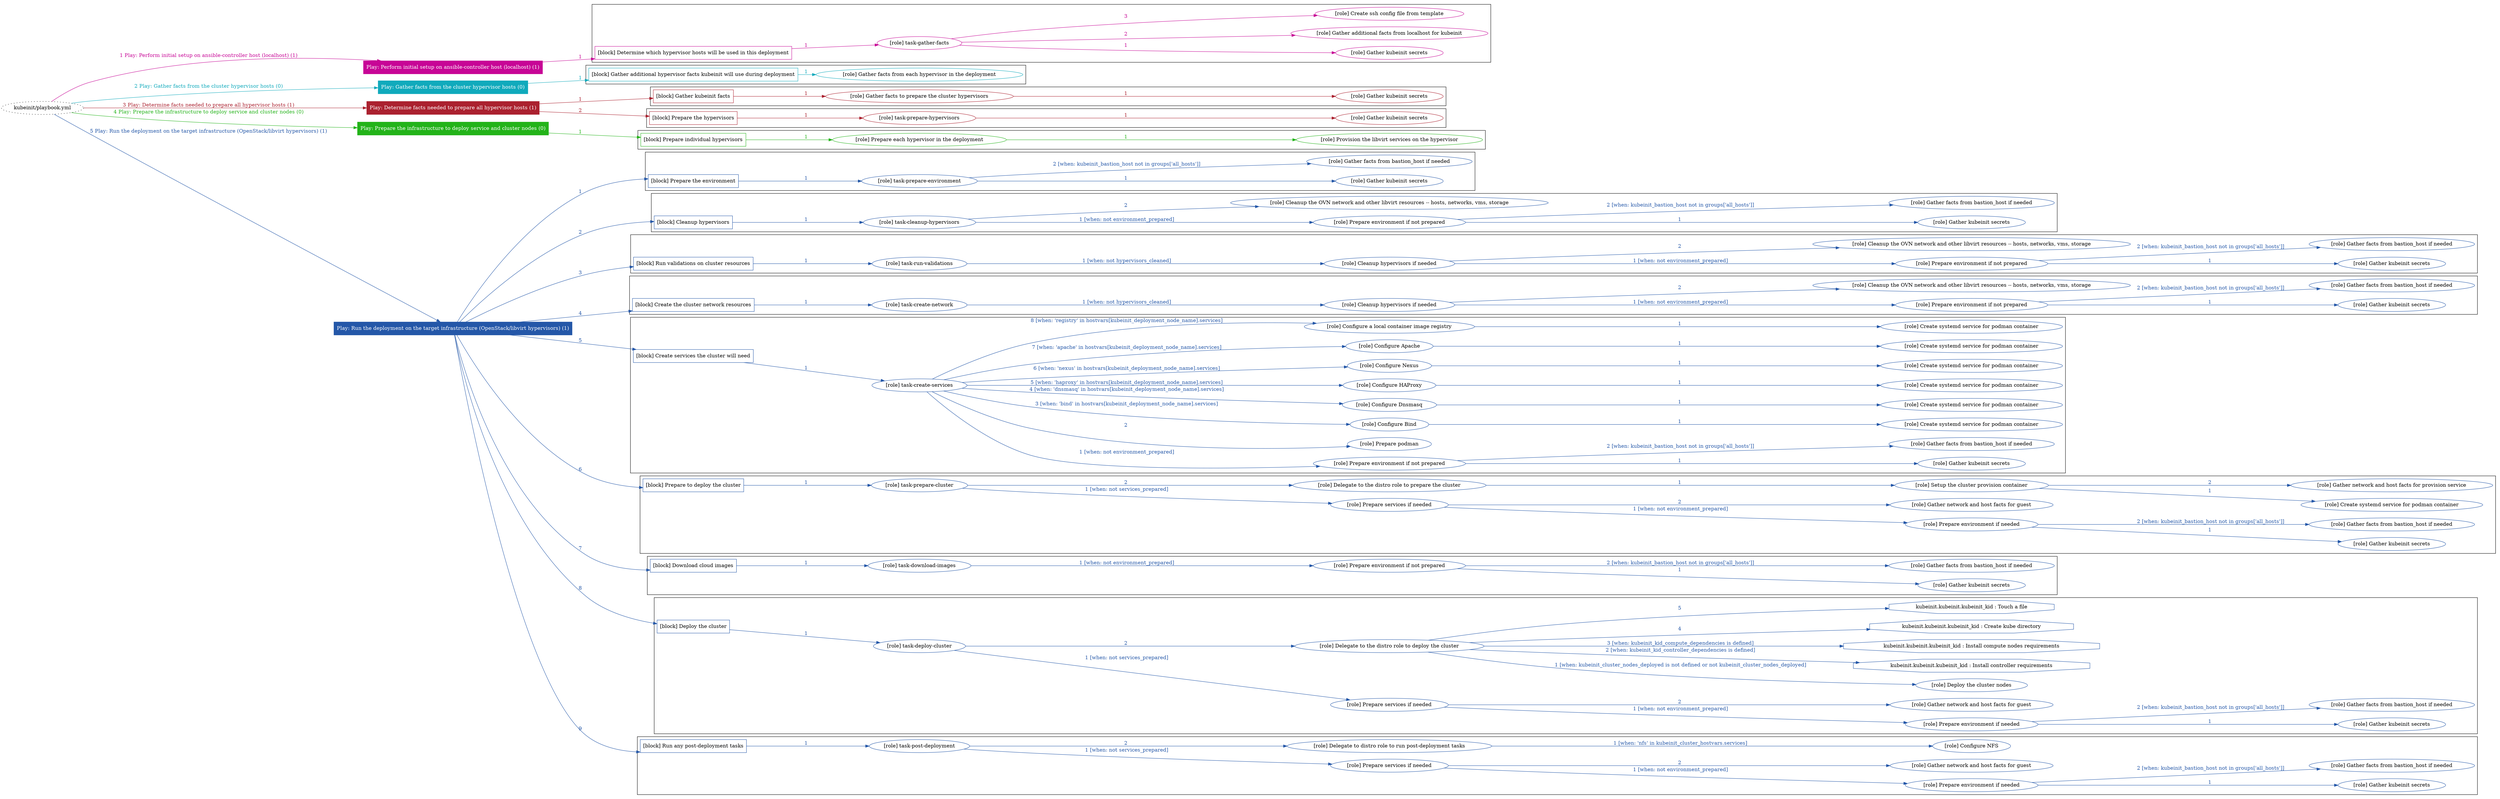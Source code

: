 digraph {
	graph [concentrate=true ordering=in rankdir=LR ratio=fill]
	edge [esep=5 sep=10]
	"kubeinit/playbook.yml" [URL="/home/runner/work/kubeinit/kubeinit/kubeinit/playbook.yml" id=playbook_d7be29ca style=dotted]
	"kubeinit/playbook.yml" -> play_b0fe266d [label="1 Play: Perform initial setup on ansible-controller host (localhost) (1)" color="#c70596" fontcolor="#c70596" id=edge_play_b0fe266d labeltooltip="1 Play: Perform initial setup on ansible-controller host (localhost) (1)" tooltip="1 Play: Perform initial setup on ansible-controller host (localhost) (1)"]
	subgraph "Play: Perform initial setup on ansible-controller host (localhost) (1)" {
		play_b0fe266d [label="Play: Perform initial setup on ansible-controller host (localhost) (1)" URL="/home/runner/work/kubeinit/kubeinit/kubeinit/playbook.yml" color="#c70596" fontcolor="#ffffff" id=play_b0fe266d shape=box style=filled tooltip=localhost]
		play_b0fe266d -> block_05f34838 [label=1 color="#c70596" fontcolor="#c70596" id=edge_block_05f34838 labeltooltip=1 tooltip=1]
		subgraph cluster_block_05f34838 {
			block_05f34838 [label="[block] Determine which hypervisor hosts will be used in this deployment" URL="/home/runner/work/kubeinit/kubeinit/kubeinit/playbook.yml" color="#c70596" id=block_05f34838 labeltooltip="Determine which hypervisor hosts will be used in this deployment" shape=box tooltip="Determine which hypervisor hosts will be used in this deployment"]
			block_05f34838 -> role_1f6a5208 [label="1 " color="#c70596" fontcolor="#c70596" id=edge_role_1f6a5208 labeltooltip="1 " tooltip="1 "]
			subgraph "task-gather-facts" {
				role_1f6a5208 [label="[role] task-gather-facts" URL="/home/runner/work/kubeinit/kubeinit/kubeinit/playbook.yml" color="#c70596" id=role_1f6a5208 tooltip="task-gather-facts"]
				role_1f6a5208 -> role_bda3f2cb [label="1 " color="#c70596" fontcolor="#c70596" id=edge_role_bda3f2cb labeltooltip="1 " tooltip="1 "]
				subgraph "Gather kubeinit secrets" {
					role_bda3f2cb [label="[role] Gather kubeinit secrets" URL="/home/runner/.ansible/collections/ansible_collections/kubeinit/kubeinit/roles/kubeinit_prepare/tasks/build_hypervisors_group.yml" color="#c70596" id=role_bda3f2cb tooltip="Gather kubeinit secrets"]
				}
				role_1f6a5208 -> role_e1b4c3b0 [label="2 " color="#c70596" fontcolor="#c70596" id=edge_role_e1b4c3b0 labeltooltip="2 " tooltip="2 "]
				subgraph "Gather additional facts from localhost for kubeinit" {
					role_e1b4c3b0 [label="[role] Gather additional facts from localhost for kubeinit" URL="/home/runner/.ansible/collections/ansible_collections/kubeinit/kubeinit/roles/kubeinit_prepare/tasks/build_hypervisors_group.yml" color="#c70596" id=role_e1b4c3b0 tooltip="Gather additional facts from localhost for kubeinit"]
				}
				role_1f6a5208 -> role_2764c24d [label="3 " color="#c70596" fontcolor="#c70596" id=edge_role_2764c24d labeltooltip="3 " tooltip="3 "]
				subgraph "Create ssh config file from template" {
					role_2764c24d [label="[role] Create ssh config file from template" URL="/home/runner/.ansible/collections/ansible_collections/kubeinit/kubeinit/roles/kubeinit_prepare/tasks/build_hypervisors_group.yml" color="#c70596" id=role_2764c24d tooltip="Create ssh config file from template"]
				}
			}
		}
	}
	"kubeinit/playbook.yml" -> play_3c8a6d6d [label="2 Play: Gather facts from the cluster hypervisor hosts (0)" color="#10aabc" fontcolor="#10aabc" id=edge_play_3c8a6d6d labeltooltip="2 Play: Gather facts from the cluster hypervisor hosts (0)" tooltip="2 Play: Gather facts from the cluster hypervisor hosts (0)"]
	subgraph "Play: Gather facts from the cluster hypervisor hosts (0)" {
		play_3c8a6d6d [label="Play: Gather facts from the cluster hypervisor hosts (0)" URL="/home/runner/work/kubeinit/kubeinit/kubeinit/playbook.yml" color="#10aabc" fontcolor="#ffffff" id=play_3c8a6d6d shape=box style=filled tooltip="Play: Gather facts from the cluster hypervisor hosts (0)"]
		play_3c8a6d6d -> block_69e3bf8c [label=1 color="#10aabc" fontcolor="#10aabc" id=edge_block_69e3bf8c labeltooltip=1 tooltip=1]
		subgraph cluster_block_69e3bf8c {
			block_69e3bf8c [label="[block] Gather additional hypervisor facts kubeinit will use during deployment" URL="/home/runner/work/kubeinit/kubeinit/kubeinit/playbook.yml" color="#10aabc" id=block_69e3bf8c labeltooltip="Gather additional hypervisor facts kubeinit will use during deployment" shape=box tooltip="Gather additional hypervisor facts kubeinit will use during deployment"]
			block_69e3bf8c -> role_05d54af4 [label="1 " color="#10aabc" fontcolor="#10aabc" id=edge_role_05d54af4 labeltooltip="1 " tooltip="1 "]
			subgraph "Gather facts from each hypervisor in the deployment" {
				role_05d54af4 [label="[role] Gather facts from each hypervisor in the deployment" URL="/home/runner/work/kubeinit/kubeinit/kubeinit/playbook.yml" color="#10aabc" id=role_05d54af4 tooltip="Gather facts from each hypervisor in the deployment"]
			}
		}
	}
	"kubeinit/playbook.yml" -> play_09a2090d [label="3 Play: Determine facts needed to prepare all hypervisor hosts (1)" color="#ab212f" fontcolor="#ab212f" id=edge_play_09a2090d labeltooltip="3 Play: Determine facts needed to prepare all hypervisor hosts (1)" tooltip="3 Play: Determine facts needed to prepare all hypervisor hosts (1)"]
	subgraph "Play: Determine facts needed to prepare all hypervisor hosts (1)" {
		play_09a2090d [label="Play: Determine facts needed to prepare all hypervisor hosts (1)" URL="/home/runner/work/kubeinit/kubeinit/kubeinit/playbook.yml" color="#ab212f" fontcolor="#ffffff" id=play_09a2090d shape=box style=filled tooltip=localhost]
		play_09a2090d -> block_9a849247 [label=1 color="#ab212f" fontcolor="#ab212f" id=edge_block_9a849247 labeltooltip=1 tooltip=1]
		subgraph cluster_block_9a849247 {
			block_9a849247 [label="[block] Gather kubeinit facts" URL="/home/runner/work/kubeinit/kubeinit/kubeinit/playbook.yml" color="#ab212f" id=block_9a849247 labeltooltip="Gather kubeinit facts" shape=box tooltip="Gather kubeinit facts"]
			block_9a849247 -> role_4b01f59b [label="1 " color="#ab212f" fontcolor="#ab212f" id=edge_role_4b01f59b labeltooltip="1 " tooltip="1 "]
			subgraph "Gather facts to prepare the cluster hypervisors" {
				role_4b01f59b [label="[role] Gather facts to prepare the cluster hypervisors" URL="/home/runner/work/kubeinit/kubeinit/kubeinit/playbook.yml" color="#ab212f" id=role_4b01f59b tooltip="Gather facts to prepare the cluster hypervisors"]
				role_4b01f59b -> role_fdd0b4b4 [label="1 " color="#ab212f" fontcolor="#ab212f" id=edge_role_fdd0b4b4 labeltooltip="1 " tooltip="1 "]
				subgraph "Gather kubeinit secrets" {
					role_fdd0b4b4 [label="[role] Gather kubeinit secrets" URL="/home/runner/.ansible/collections/ansible_collections/kubeinit/kubeinit/roles/kubeinit_prepare/tasks/gather_kubeinit_facts.yml" color="#ab212f" id=role_fdd0b4b4 tooltip="Gather kubeinit secrets"]
				}
			}
		}
		play_09a2090d -> block_c6b4435c [label=2 color="#ab212f" fontcolor="#ab212f" id=edge_block_c6b4435c labeltooltip=2 tooltip=2]
		subgraph cluster_block_c6b4435c {
			block_c6b4435c [label="[block] Prepare the hypervisors" URL="/home/runner/work/kubeinit/kubeinit/kubeinit/playbook.yml" color="#ab212f" id=block_c6b4435c labeltooltip="Prepare the hypervisors" shape=box tooltip="Prepare the hypervisors"]
			block_c6b4435c -> role_7341fd0e [label="1 " color="#ab212f" fontcolor="#ab212f" id=edge_role_7341fd0e labeltooltip="1 " tooltip="1 "]
			subgraph "task-prepare-hypervisors" {
				role_7341fd0e [label="[role] task-prepare-hypervisors" URL="/home/runner/work/kubeinit/kubeinit/kubeinit/playbook.yml" color="#ab212f" id=role_7341fd0e tooltip="task-prepare-hypervisors"]
				role_7341fd0e -> role_04c4fb8d [label="1 " color="#ab212f" fontcolor="#ab212f" id=edge_role_04c4fb8d labeltooltip="1 " tooltip="1 "]
				subgraph "Gather kubeinit secrets" {
					role_04c4fb8d [label="[role] Gather kubeinit secrets" URL="/home/runner/.ansible/collections/ansible_collections/kubeinit/kubeinit/roles/kubeinit_prepare/tasks/gather_kubeinit_facts.yml" color="#ab212f" id=role_04c4fb8d tooltip="Gather kubeinit secrets"]
				}
			}
		}
	}
	"kubeinit/playbook.yml" -> play_81b633e1 [label="4 Play: Prepare the infrastructure to deploy service and cluster nodes (0)" color="#23b319" fontcolor="#23b319" id=edge_play_81b633e1 labeltooltip="4 Play: Prepare the infrastructure to deploy service and cluster nodes (0)" tooltip="4 Play: Prepare the infrastructure to deploy service and cluster nodes (0)"]
	subgraph "Play: Prepare the infrastructure to deploy service and cluster nodes (0)" {
		play_81b633e1 [label="Play: Prepare the infrastructure to deploy service and cluster nodes (0)" URL="/home/runner/work/kubeinit/kubeinit/kubeinit/playbook.yml" color="#23b319" fontcolor="#ffffff" id=play_81b633e1 shape=box style=filled tooltip="Play: Prepare the infrastructure to deploy service and cluster nodes (0)"]
		play_81b633e1 -> block_3cbb2462 [label=1 color="#23b319" fontcolor="#23b319" id=edge_block_3cbb2462 labeltooltip=1 tooltip=1]
		subgraph cluster_block_3cbb2462 {
			block_3cbb2462 [label="[block] Prepare individual hypervisors" URL="/home/runner/work/kubeinit/kubeinit/kubeinit/playbook.yml" color="#23b319" id=block_3cbb2462 labeltooltip="Prepare individual hypervisors" shape=box tooltip="Prepare individual hypervisors"]
			block_3cbb2462 -> role_5b5ea98b [label="1 " color="#23b319" fontcolor="#23b319" id=edge_role_5b5ea98b labeltooltip="1 " tooltip="1 "]
			subgraph "Prepare each hypervisor in the deployment" {
				role_5b5ea98b [label="[role] Prepare each hypervisor in the deployment" URL="/home/runner/work/kubeinit/kubeinit/kubeinit/playbook.yml" color="#23b319" id=role_5b5ea98b tooltip="Prepare each hypervisor in the deployment"]
				role_5b5ea98b -> role_6bddde57 [label="1 " color="#23b319" fontcolor="#23b319" id=edge_role_6bddde57 labeltooltip="1 " tooltip="1 "]
				subgraph "Provision the libvirt services on the hypervisor" {
					role_6bddde57 [label="[role] Provision the libvirt services on the hypervisor" URL="/home/runner/.ansible/collections/ansible_collections/kubeinit/kubeinit/roles/kubeinit_prepare/tasks/prepare_hypervisor.yml" color="#23b319" id=role_6bddde57 tooltip="Provision the libvirt services on the hypervisor"]
				}
			}
		}
	}
	"kubeinit/playbook.yml" -> play_df0f01a2 [label="5 Play: Run the deployment on the target infrastructure (OpenStack/libvirt hypervisors) (1)" color="#2457a8" fontcolor="#2457a8" id=edge_play_df0f01a2 labeltooltip="5 Play: Run the deployment on the target infrastructure (OpenStack/libvirt hypervisors) (1)" tooltip="5 Play: Run the deployment on the target infrastructure (OpenStack/libvirt hypervisors) (1)"]
	subgraph "Play: Run the deployment on the target infrastructure (OpenStack/libvirt hypervisors) (1)" {
		play_df0f01a2 [label="Play: Run the deployment on the target infrastructure (OpenStack/libvirt hypervisors) (1)" URL="/home/runner/work/kubeinit/kubeinit/kubeinit/playbook.yml" color="#2457a8" fontcolor="#ffffff" id=play_df0f01a2 shape=box style=filled tooltip=localhost]
		play_df0f01a2 -> block_2e8110ff [label=1 color="#2457a8" fontcolor="#2457a8" id=edge_block_2e8110ff labeltooltip=1 tooltip=1]
		subgraph cluster_block_2e8110ff {
			block_2e8110ff [label="[block] Prepare the environment" URL="/home/runner/work/kubeinit/kubeinit/kubeinit/playbook.yml" color="#2457a8" id=block_2e8110ff labeltooltip="Prepare the environment" shape=box tooltip="Prepare the environment"]
			block_2e8110ff -> role_26ccb6d7 [label="1 " color="#2457a8" fontcolor="#2457a8" id=edge_role_26ccb6d7 labeltooltip="1 " tooltip="1 "]
			subgraph "task-prepare-environment" {
				role_26ccb6d7 [label="[role] task-prepare-environment" URL="/home/runner/work/kubeinit/kubeinit/kubeinit/playbook.yml" color="#2457a8" id=role_26ccb6d7 tooltip="task-prepare-environment"]
				role_26ccb6d7 -> role_e0d05f91 [label="1 " color="#2457a8" fontcolor="#2457a8" id=edge_role_e0d05f91 labeltooltip="1 " tooltip="1 "]
				subgraph "Gather kubeinit secrets" {
					role_e0d05f91 [label="[role] Gather kubeinit secrets" URL="/home/runner/.ansible/collections/ansible_collections/kubeinit/kubeinit/roles/kubeinit_prepare/tasks/gather_kubeinit_facts.yml" color="#2457a8" id=role_e0d05f91 tooltip="Gather kubeinit secrets"]
				}
				role_26ccb6d7 -> role_a8039f92 [label="2 [when: kubeinit_bastion_host not in groups['all_hosts']]" color="#2457a8" fontcolor="#2457a8" id=edge_role_a8039f92 labeltooltip="2 [when: kubeinit_bastion_host not in groups['all_hosts']]" tooltip="2 [when: kubeinit_bastion_host not in groups['all_hosts']]"]
				subgraph "Gather facts from bastion_host if needed" {
					role_a8039f92 [label="[role] Gather facts from bastion_host if needed" URL="/home/runner/.ansible/collections/ansible_collections/kubeinit/kubeinit/roles/kubeinit_prepare/tasks/main.yml" color="#2457a8" id=role_a8039f92 tooltip="Gather facts from bastion_host if needed"]
				}
			}
		}
		play_df0f01a2 -> block_08fc399f [label=2 color="#2457a8" fontcolor="#2457a8" id=edge_block_08fc399f labeltooltip=2 tooltip=2]
		subgraph cluster_block_08fc399f {
			block_08fc399f [label="[block] Cleanup hypervisors" URL="/home/runner/work/kubeinit/kubeinit/kubeinit/playbook.yml" color="#2457a8" id=block_08fc399f labeltooltip="Cleanup hypervisors" shape=box tooltip="Cleanup hypervisors"]
			block_08fc399f -> role_7cb604dd [label="1 " color="#2457a8" fontcolor="#2457a8" id=edge_role_7cb604dd labeltooltip="1 " tooltip="1 "]
			subgraph "task-cleanup-hypervisors" {
				role_7cb604dd [label="[role] task-cleanup-hypervisors" URL="/home/runner/work/kubeinit/kubeinit/kubeinit/playbook.yml" color="#2457a8" id=role_7cb604dd tooltip="task-cleanup-hypervisors"]
				role_7cb604dd -> role_d9ecf593 [label="1 [when: not environment_prepared]" color="#2457a8" fontcolor="#2457a8" id=edge_role_d9ecf593 labeltooltip="1 [when: not environment_prepared]" tooltip="1 [when: not environment_prepared]"]
				subgraph "Prepare environment if not prepared" {
					role_d9ecf593 [label="[role] Prepare environment if not prepared" URL="/home/runner/.ansible/collections/ansible_collections/kubeinit/kubeinit/roles/kubeinit_libvirt/tasks/cleanup_hypervisors.yml" color="#2457a8" id=role_d9ecf593 tooltip="Prepare environment if not prepared"]
					role_d9ecf593 -> role_298821a5 [label="1 " color="#2457a8" fontcolor="#2457a8" id=edge_role_298821a5 labeltooltip="1 " tooltip="1 "]
					subgraph "Gather kubeinit secrets" {
						role_298821a5 [label="[role] Gather kubeinit secrets" URL="/home/runner/.ansible/collections/ansible_collections/kubeinit/kubeinit/roles/kubeinit_prepare/tasks/gather_kubeinit_facts.yml" color="#2457a8" id=role_298821a5 tooltip="Gather kubeinit secrets"]
					}
					role_d9ecf593 -> role_3f638c09 [label="2 [when: kubeinit_bastion_host not in groups['all_hosts']]" color="#2457a8" fontcolor="#2457a8" id=edge_role_3f638c09 labeltooltip="2 [when: kubeinit_bastion_host not in groups['all_hosts']]" tooltip="2 [when: kubeinit_bastion_host not in groups['all_hosts']]"]
					subgraph "Gather facts from bastion_host if needed" {
						role_3f638c09 [label="[role] Gather facts from bastion_host if needed" URL="/home/runner/.ansible/collections/ansible_collections/kubeinit/kubeinit/roles/kubeinit_prepare/tasks/main.yml" color="#2457a8" id=role_3f638c09 tooltip="Gather facts from bastion_host if needed"]
					}
				}
				role_7cb604dd -> role_1269e57a [label="2 " color="#2457a8" fontcolor="#2457a8" id=edge_role_1269e57a labeltooltip="2 " tooltip="2 "]
				subgraph "Cleanup the OVN network and other libvirt resources -- hosts, networks, vms, storage" {
					role_1269e57a [label="[role] Cleanup the OVN network and other libvirt resources -- hosts, networks, vms, storage" URL="/home/runner/.ansible/collections/ansible_collections/kubeinit/kubeinit/roles/kubeinit_libvirt/tasks/cleanup_hypervisors.yml" color="#2457a8" id=role_1269e57a tooltip="Cleanup the OVN network and other libvirt resources -- hosts, networks, vms, storage"]
				}
			}
		}
		play_df0f01a2 -> block_d2423765 [label=3 color="#2457a8" fontcolor="#2457a8" id=edge_block_d2423765 labeltooltip=3 tooltip=3]
		subgraph cluster_block_d2423765 {
			block_d2423765 [label="[block] Run validations on cluster resources" URL="/home/runner/work/kubeinit/kubeinit/kubeinit/playbook.yml" color="#2457a8" id=block_d2423765 labeltooltip="Run validations on cluster resources" shape=box tooltip="Run validations on cluster resources"]
			block_d2423765 -> role_840329e8 [label="1 " color="#2457a8" fontcolor="#2457a8" id=edge_role_840329e8 labeltooltip="1 " tooltip="1 "]
			subgraph "task-run-validations" {
				role_840329e8 [label="[role] task-run-validations" URL="/home/runner/work/kubeinit/kubeinit/kubeinit/playbook.yml" color="#2457a8" id=role_840329e8 tooltip="task-run-validations"]
				role_840329e8 -> role_dd549b2f [label="1 [when: not hypervisors_cleaned]" color="#2457a8" fontcolor="#2457a8" id=edge_role_dd549b2f labeltooltip="1 [when: not hypervisors_cleaned]" tooltip="1 [when: not hypervisors_cleaned]"]
				subgraph "Cleanup hypervisors if needed" {
					role_dd549b2f [label="[role] Cleanup hypervisors if needed" URL="/home/runner/.ansible/collections/ansible_collections/kubeinit/kubeinit/roles/kubeinit_validations/tasks/main.yml" color="#2457a8" id=role_dd549b2f tooltip="Cleanup hypervisors if needed"]
					role_dd549b2f -> role_35888425 [label="1 [when: not environment_prepared]" color="#2457a8" fontcolor="#2457a8" id=edge_role_35888425 labeltooltip="1 [when: not environment_prepared]" tooltip="1 [when: not environment_prepared]"]
					subgraph "Prepare environment if not prepared" {
						role_35888425 [label="[role] Prepare environment if not prepared" URL="/home/runner/.ansible/collections/ansible_collections/kubeinit/kubeinit/roles/kubeinit_libvirt/tasks/cleanup_hypervisors.yml" color="#2457a8" id=role_35888425 tooltip="Prepare environment if not prepared"]
						role_35888425 -> role_07584bec [label="1 " color="#2457a8" fontcolor="#2457a8" id=edge_role_07584bec labeltooltip="1 " tooltip="1 "]
						subgraph "Gather kubeinit secrets" {
							role_07584bec [label="[role] Gather kubeinit secrets" URL="/home/runner/.ansible/collections/ansible_collections/kubeinit/kubeinit/roles/kubeinit_prepare/tasks/gather_kubeinit_facts.yml" color="#2457a8" id=role_07584bec tooltip="Gather kubeinit secrets"]
						}
						role_35888425 -> role_168aef9e [label="2 [when: kubeinit_bastion_host not in groups['all_hosts']]" color="#2457a8" fontcolor="#2457a8" id=edge_role_168aef9e labeltooltip="2 [when: kubeinit_bastion_host not in groups['all_hosts']]" tooltip="2 [when: kubeinit_bastion_host not in groups['all_hosts']]"]
						subgraph "Gather facts from bastion_host if needed" {
							role_168aef9e [label="[role] Gather facts from bastion_host if needed" URL="/home/runner/.ansible/collections/ansible_collections/kubeinit/kubeinit/roles/kubeinit_prepare/tasks/main.yml" color="#2457a8" id=role_168aef9e tooltip="Gather facts from bastion_host if needed"]
						}
					}
					role_dd549b2f -> role_a8c84ef0 [label="2 " color="#2457a8" fontcolor="#2457a8" id=edge_role_a8c84ef0 labeltooltip="2 " tooltip="2 "]
					subgraph "Cleanup the OVN network and other libvirt resources -- hosts, networks, vms, storage" {
						role_a8c84ef0 [label="[role] Cleanup the OVN network and other libvirt resources -- hosts, networks, vms, storage" URL="/home/runner/.ansible/collections/ansible_collections/kubeinit/kubeinit/roles/kubeinit_libvirt/tasks/cleanup_hypervisors.yml" color="#2457a8" id=role_a8c84ef0 tooltip="Cleanup the OVN network and other libvirt resources -- hosts, networks, vms, storage"]
					}
				}
			}
		}
		play_df0f01a2 -> block_7b5ac46e [label=4 color="#2457a8" fontcolor="#2457a8" id=edge_block_7b5ac46e labeltooltip=4 tooltip=4]
		subgraph cluster_block_7b5ac46e {
			block_7b5ac46e [label="[block] Create the cluster network resources" URL="/home/runner/work/kubeinit/kubeinit/kubeinit/playbook.yml" color="#2457a8" id=block_7b5ac46e labeltooltip="Create the cluster network resources" shape=box tooltip="Create the cluster network resources"]
			block_7b5ac46e -> role_74933513 [label="1 " color="#2457a8" fontcolor="#2457a8" id=edge_role_74933513 labeltooltip="1 " tooltip="1 "]
			subgraph "task-create-network" {
				role_74933513 [label="[role] task-create-network" URL="/home/runner/work/kubeinit/kubeinit/kubeinit/playbook.yml" color="#2457a8" id=role_74933513 tooltip="task-create-network"]
				role_74933513 -> role_0ea00f18 [label="1 [when: not hypervisors_cleaned]" color="#2457a8" fontcolor="#2457a8" id=edge_role_0ea00f18 labeltooltip="1 [when: not hypervisors_cleaned]" tooltip="1 [when: not hypervisors_cleaned]"]
				subgraph "Cleanup hypervisors if needed" {
					role_0ea00f18 [label="[role] Cleanup hypervisors if needed" URL="/home/runner/.ansible/collections/ansible_collections/kubeinit/kubeinit/roles/kubeinit_libvirt/tasks/create_network.yml" color="#2457a8" id=role_0ea00f18 tooltip="Cleanup hypervisors if needed"]
					role_0ea00f18 -> role_df0be806 [label="1 [when: not environment_prepared]" color="#2457a8" fontcolor="#2457a8" id=edge_role_df0be806 labeltooltip="1 [when: not environment_prepared]" tooltip="1 [when: not environment_prepared]"]
					subgraph "Prepare environment if not prepared" {
						role_df0be806 [label="[role] Prepare environment if not prepared" URL="/home/runner/.ansible/collections/ansible_collections/kubeinit/kubeinit/roles/kubeinit_libvirt/tasks/cleanup_hypervisors.yml" color="#2457a8" id=role_df0be806 tooltip="Prepare environment if not prepared"]
						role_df0be806 -> role_36bd1c2b [label="1 " color="#2457a8" fontcolor="#2457a8" id=edge_role_36bd1c2b labeltooltip="1 " tooltip="1 "]
						subgraph "Gather kubeinit secrets" {
							role_36bd1c2b [label="[role] Gather kubeinit secrets" URL="/home/runner/.ansible/collections/ansible_collections/kubeinit/kubeinit/roles/kubeinit_prepare/tasks/gather_kubeinit_facts.yml" color="#2457a8" id=role_36bd1c2b tooltip="Gather kubeinit secrets"]
						}
						role_df0be806 -> role_f0fc5391 [label="2 [when: kubeinit_bastion_host not in groups['all_hosts']]" color="#2457a8" fontcolor="#2457a8" id=edge_role_f0fc5391 labeltooltip="2 [when: kubeinit_bastion_host not in groups['all_hosts']]" tooltip="2 [when: kubeinit_bastion_host not in groups['all_hosts']]"]
						subgraph "Gather facts from bastion_host if needed" {
							role_f0fc5391 [label="[role] Gather facts from bastion_host if needed" URL="/home/runner/.ansible/collections/ansible_collections/kubeinit/kubeinit/roles/kubeinit_prepare/tasks/main.yml" color="#2457a8" id=role_f0fc5391 tooltip="Gather facts from bastion_host if needed"]
						}
					}
					role_0ea00f18 -> role_8f6c6291 [label="2 " color="#2457a8" fontcolor="#2457a8" id=edge_role_8f6c6291 labeltooltip="2 " tooltip="2 "]
					subgraph "Cleanup the OVN network and other libvirt resources -- hosts, networks, vms, storage" {
						role_8f6c6291 [label="[role] Cleanup the OVN network and other libvirt resources -- hosts, networks, vms, storage" URL="/home/runner/.ansible/collections/ansible_collections/kubeinit/kubeinit/roles/kubeinit_libvirt/tasks/cleanup_hypervisors.yml" color="#2457a8" id=role_8f6c6291 tooltip="Cleanup the OVN network and other libvirt resources -- hosts, networks, vms, storage"]
					}
				}
			}
		}
		play_df0f01a2 -> block_f6ee67f8 [label=5 color="#2457a8" fontcolor="#2457a8" id=edge_block_f6ee67f8 labeltooltip=5 tooltip=5]
		subgraph cluster_block_f6ee67f8 {
			block_f6ee67f8 [label="[block] Create services the cluster will need" URL="/home/runner/work/kubeinit/kubeinit/kubeinit/playbook.yml" color="#2457a8" id=block_f6ee67f8 labeltooltip="Create services the cluster will need" shape=box tooltip="Create services the cluster will need"]
			block_f6ee67f8 -> role_220aeb21 [label="1 " color="#2457a8" fontcolor="#2457a8" id=edge_role_220aeb21 labeltooltip="1 " tooltip="1 "]
			subgraph "task-create-services" {
				role_220aeb21 [label="[role] task-create-services" URL="/home/runner/work/kubeinit/kubeinit/kubeinit/playbook.yml" color="#2457a8" id=role_220aeb21 tooltip="task-create-services"]
				role_220aeb21 -> role_e6bbb708 [label="1 [when: not environment_prepared]" color="#2457a8" fontcolor="#2457a8" id=edge_role_e6bbb708 labeltooltip="1 [when: not environment_prepared]" tooltip="1 [when: not environment_prepared]"]
				subgraph "Prepare environment if not prepared" {
					role_e6bbb708 [label="[role] Prepare environment if not prepared" URL="/home/runner/.ansible/collections/ansible_collections/kubeinit/kubeinit/roles/kubeinit_services/tasks/main.yml" color="#2457a8" id=role_e6bbb708 tooltip="Prepare environment if not prepared"]
					role_e6bbb708 -> role_e882ec72 [label="1 " color="#2457a8" fontcolor="#2457a8" id=edge_role_e882ec72 labeltooltip="1 " tooltip="1 "]
					subgraph "Gather kubeinit secrets" {
						role_e882ec72 [label="[role] Gather kubeinit secrets" URL="/home/runner/.ansible/collections/ansible_collections/kubeinit/kubeinit/roles/kubeinit_prepare/tasks/gather_kubeinit_facts.yml" color="#2457a8" id=role_e882ec72 tooltip="Gather kubeinit secrets"]
					}
					role_e6bbb708 -> role_27428297 [label="2 [when: kubeinit_bastion_host not in groups['all_hosts']]" color="#2457a8" fontcolor="#2457a8" id=edge_role_27428297 labeltooltip="2 [when: kubeinit_bastion_host not in groups['all_hosts']]" tooltip="2 [when: kubeinit_bastion_host not in groups['all_hosts']]"]
					subgraph "Gather facts from bastion_host if needed" {
						role_27428297 [label="[role] Gather facts from bastion_host if needed" URL="/home/runner/.ansible/collections/ansible_collections/kubeinit/kubeinit/roles/kubeinit_prepare/tasks/main.yml" color="#2457a8" id=role_27428297 tooltip="Gather facts from bastion_host if needed"]
					}
				}
				role_220aeb21 -> role_5b2a9219 [label="2 " color="#2457a8" fontcolor="#2457a8" id=edge_role_5b2a9219 labeltooltip="2 " tooltip="2 "]
				subgraph "Prepare podman" {
					role_5b2a9219 [label="[role] Prepare podman" URL="/home/runner/.ansible/collections/ansible_collections/kubeinit/kubeinit/roles/kubeinit_services/tasks/00_create_service_pod.yml" color="#2457a8" id=role_5b2a9219 tooltip="Prepare podman"]
				}
				role_220aeb21 -> role_bf4fbd0b [label="3 [when: 'bind' in hostvars[kubeinit_deployment_node_name].services]" color="#2457a8" fontcolor="#2457a8" id=edge_role_bf4fbd0b labeltooltip="3 [when: 'bind' in hostvars[kubeinit_deployment_node_name].services]" tooltip="3 [when: 'bind' in hostvars[kubeinit_deployment_node_name].services]"]
				subgraph "Configure Bind" {
					role_bf4fbd0b [label="[role] Configure Bind" URL="/home/runner/.ansible/collections/ansible_collections/kubeinit/kubeinit/roles/kubeinit_services/tasks/start_services_containers.yml" color="#2457a8" id=role_bf4fbd0b tooltip="Configure Bind"]
					role_bf4fbd0b -> role_8972ba6b [label="1 " color="#2457a8" fontcolor="#2457a8" id=edge_role_8972ba6b labeltooltip="1 " tooltip="1 "]
					subgraph "Create systemd service for podman container" {
						role_8972ba6b [label="[role] Create systemd service for podman container" URL="/home/runner/.ansible/collections/ansible_collections/kubeinit/kubeinit/roles/kubeinit_bind/tasks/main.yml" color="#2457a8" id=role_8972ba6b tooltip="Create systemd service for podman container"]
					}
				}
				role_220aeb21 -> role_4eb4fd3d [label="4 [when: 'dnsmasq' in hostvars[kubeinit_deployment_node_name].services]" color="#2457a8" fontcolor="#2457a8" id=edge_role_4eb4fd3d labeltooltip="4 [when: 'dnsmasq' in hostvars[kubeinit_deployment_node_name].services]" tooltip="4 [when: 'dnsmasq' in hostvars[kubeinit_deployment_node_name].services]"]
				subgraph "Configure Dnsmasq" {
					role_4eb4fd3d [label="[role] Configure Dnsmasq" URL="/home/runner/.ansible/collections/ansible_collections/kubeinit/kubeinit/roles/kubeinit_services/tasks/start_services_containers.yml" color="#2457a8" id=role_4eb4fd3d tooltip="Configure Dnsmasq"]
					role_4eb4fd3d -> role_42fec41b [label="1 " color="#2457a8" fontcolor="#2457a8" id=edge_role_42fec41b labeltooltip="1 " tooltip="1 "]
					subgraph "Create systemd service for podman container" {
						role_42fec41b [label="[role] Create systemd service for podman container" URL="/home/runner/.ansible/collections/ansible_collections/kubeinit/kubeinit/roles/kubeinit_dnsmasq/tasks/main.yml" color="#2457a8" id=role_42fec41b tooltip="Create systemd service for podman container"]
					}
				}
				role_220aeb21 -> role_fb1a4406 [label="5 [when: 'haproxy' in hostvars[kubeinit_deployment_node_name].services]" color="#2457a8" fontcolor="#2457a8" id=edge_role_fb1a4406 labeltooltip="5 [when: 'haproxy' in hostvars[kubeinit_deployment_node_name].services]" tooltip="5 [when: 'haproxy' in hostvars[kubeinit_deployment_node_name].services]"]
				subgraph "Configure HAProxy" {
					role_fb1a4406 [label="[role] Configure HAProxy" URL="/home/runner/.ansible/collections/ansible_collections/kubeinit/kubeinit/roles/kubeinit_services/tasks/start_services_containers.yml" color="#2457a8" id=role_fb1a4406 tooltip="Configure HAProxy"]
					role_fb1a4406 -> role_d433c439 [label="1 " color="#2457a8" fontcolor="#2457a8" id=edge_role_d433c439 labeltooltip="1 " tooltip="1 "]
					subgraph "Create systemd service for podman container" {
						role_d433c439 [label="[role] Create systemd service for podman container" URL="/home/runner/.ansible/collections/ansible_collections/kubeinit/kubeinit/roles/kubeinit_haproxy/tasks/main.yml" color="#2457a8" id=role_d433c439 tooltip="Create systemd service for podman container"]
					}
				}
				role_220aeb21 -> role_a7a49bcc [label="6 [when: 'nexus' in hostvars[kubeinit_deployment_node_name].services]" color="#2457a8" fontcolor="#2457a8" id=edge_role_a7a49bcc labeltooltip="6 [when: 'nexus' in hostvars[kubeinit_deployment_node_name].services]" tooltip="6 [when: 'nexus' in hostvars[kubeinit_deployment_node_name].services]"]
				subgraph "Configure Nexus" {
					role_a7a49bcc [label="[role] Configure Nexus" URL="/home/runner/.ansible/collections/ansible_collections/kubeinit/kubeinit/roles/kubeinit_services/tasks/start_services_containers.yml" color="#2457a8" id=role_a7a49bcc tooltip="Configure Nexus"]
					role_a7a49bcc -> role_380256fb [label="1 " color="#2457a8" fontcolor="#2457a8" id=edge_role_380256fb labeltooltip="1 " tooltip="1 "]
					subgraph "Create systemd service for podman container" {
						role_380256fb [label="[role] Create systemd service for podman container" URL="/home/runner/.ansible/collections/ansible_collections/kubeinit/kubeinit/roles/kubeinit_nexus/tasks/main.yml" color="#2457a8" id=role_380256fb tooltip="Create systemd service for podman container"]
					}
				}
				role_220aeb21 -> role_45b3a538 [label="7 [when: 'apache' in hostvars[kubeinit_deployment_node_name].services]" color="#2457a8" fontcolor="#2457a8" id=edge_role_45b3a538 labeltooltip="7 [when: 'apache' in hostvars[kubeinit_deployment_node_name].services]" tooltip="7 [when: 'apache' in hostvars[kubeinit_deployment_node_name].services]"]
				subgraph "Configure Apache" {
					role_45b3a538 [label="[role] Configure Apache" URL="/home/runner/.ansible/collections/ansible_collections/kubeinit/kubeinit/roles/kubeinit_services/tasks/start_services_containers.yml" color="#2457a8" id=role_45b3a538 tooltip="Configure Apache"]
					role_45b3a538 -> role_3fe2ee15 [label="1 " color="#2457a8" fontcolor="#2457a8" id=edge_role_3fe2ee15 labeltooltip="1 " tooltip="1 "]
					subgraph "Create systemd service for podman container" {
						role_3fe2ee15 [label="[role] Create systemd service for podman container" URL="/home/runner/.ansible/collections/ansible_collections/kubeinit/kubeinit/roles/kubeinit_apache/tasks/main.yml" color="#2457a8" id=role_3fe2ee15 tooltip="Create systemd service for podman container"]
					}
				}
				role_220aeb21 -> role_a91fecac [label="8 [when: 'registry' in hostvars[kubeinit_deployment_node_name].services]" color="#2457a8" fontcolor="#2457a8" id=edge_role_a91fecac labeltooltip="8 [when: 'registry' in hostvars[kubeinit_deployment_node_name].services]" tooltip="8 [when: 'registry' in hostvars[kubeinit_deployment_node_name].services]"]
				subgraph "Configure a local container image registry" {
					role_a91fecac [label="[role] Configure a local container image registry" URL="/home/runner/.ansible/collections/ansible_collections/kubeinit/kubeinit/roles/kubeinit_services/tasks/start_services_containers.yml" color="#2457a8" id=role_a91fecac tooltip="Configure a local container image registry"]
					role_a91fecac -> role_2c384cde [label="1 " color="#2457a8" fontcolor="#2457a8" id=edge_role_2c384cde labeltooltip="1 " tooltip="1 "]
					subgraph "Create systemd service for podman container" {
						role_2c384cde [label="[role] Create systemd service for podman container" URL="/home/runner/.ansible/collections/ansible_collections/kubeinit/kubeinit/roles/kubeinit_registry/tasks/main.yml" color="#2457a8" id=role_2c384cde tooltip="Create systemd service for podman container"]
					}
				}
			}
		}
		play_df0f01a2 -> block_b1047d8b [label=6 color="#2457a8" fontcolor="#2457a8" id=edge_block_b1047d8b labeltooltip=6 tooltip=6]
		subgraph cluster_block_b1047d8b {
			block_b1047d8b [label="[block] Prepare to deploy the cluster" URL="/home/runner/work/kubeinit/kubeinit/kubeinit/playbook.yml" color="#2457a8" id=block_b1047d8b labeltooltip="Prepare to deploy the cluster" shape=box tooltip="Prepare to deploy the cluster"]
			block_b1047d8b -> role_8140d04f [label="1 " color="#2457a8" fontcolor="#2457a8" id=edge_role_8140d04f labeltooltip="1 " tooltip="1 "]
			subgraph "task-prepare-cluster" {
				role_8140d04f [label="[role] task-prepare-cluster" URL="/home/runner/work/kubeinit/kubeinit/kubeinit/playbook.yml" color="#2457a8" id=role_8140d04f tooltip="task-prepare-cluster"]
				role_8140d04f -> role_10205d2c [label="1 [when: not services_prepared]" color="#2457a8" fontcolor="#2457a8" id=edge_role_10205d2c labeltooltip="1 [when: not services_prepared]" tooltip="1 [when: not services_prepared]"]
				subgraph "Prepare services if needed" {
					role_10205d2c [label="[role] Prepare services if needed" URL="/home/runner/.ansible/collections/ansible_collections/kubeinit/kubeinit/roles/kubeinit_prepare/tasks/prepare_cluster.yml" color="#2457a8" id=role_10205d2c tooltip="Prepare services if needed"]
					role_10205d2c -> role_02d7aae3 [label="1 [when: not environment_prepared]" color="#2457a8" fontcolor="#2457a8" id=edge_role_02d7aae3 labeltooltip="1 [when: not environment_prepared]" tooltip="1 [when: not environment_prepared]"]
					subgraph "Prepare environment if needed" {
						role_02d7aae3 [label="[role] Prepare environment if needed" URL="/home/runner/.ansible/collections/ansible_collections/kubeinit/kubeinit/roles/kubeinit_services/tasks/prepare_services.yml" color="#2457a8" id=role_02d7aae3 tooltip="Prepare environment if needed"]
						role_02d7aae3 -> role_a01d841c [label="1 " color="#2457a8" fontcolor="#2457a8" id=edge_role_a01d841c labeltooltip="1 " tooltip="1 "]
						subgraph "Gather kubeinit secrets" {
							role_a01d841c [label="[role] Gather kubeinit secrets" URL="/home/runner/.ansible/collections/ansible_collections/kubeinit/kubeinit/roles/kubeinit_prepare/tasks/gather_kubeinit_facts.yml" color="#2457a8" id=role_a01d841c tooltip="Gather kubeinit secrets"]
						}
						role_02d7aae3 -> role_34148927 [label="2 [when: kubeinit_bastion_host not in groups['all_hosts']]" color="#2457a8" fontcolor="#2457a8" id=edge_role_34148927 labeltooltip="2 [when: kubeinit_bastion_host not in groups['all_hosts']]" tooltip="2 [when: kubeinit_bastion_host not in groups['all_hosts']]"]
						subgraph "Gather facts from bastion_host if needed" {
							role_34148927 [label="[role] Gather facts from bastion_host if needed" URL="/home/runner/.ansible/collections/ansible_collections/kubeinit/kubeinit/roles/kubeinit_prepare/tasks/main.yml" color="#2457a8" id=role_34148927 tooltip="Gather facts from bastion_host if needed"]
						}
					}
					role_10205d2c -> role_472dd1d5 [label="2 " color="#2457a8" fontcolor="#2457a8" id=edge_role_472dd1d5 labeltooltip="2 " tooltip="2 "]
					subgraph "Gather network and host facts for guest" {
						role_472dd1d5 [label="[role] Gather network and host facts for guest" URL="/home/runner/.ansible/collections/ansible_collections/kubeinit/kubeinit/roles/kubeinit_services/tasks/prepare_services.yml" color="#2457a8" id=role_472dd1d5 tooltip="Gather network and host facts for guest"]
					}
				}
				role_8140d04f -> role_0b69e991 [label="2 " color="#2457a8" fontcolor="#2457a8" id=edge_role_0b69e991 labeltooltip="2 " tooltip="2 "]
				subgraph "Delegate to the distro role to prepare the cluster" {
					role_0b69e991 [label="[role] Delegate to the distro role to prepare the cluster" URL="/home/runner/.ansible/collections/ansible_collections/kubeinit/kubeinit/roles/kubeinit_prepare/tasks/prepare_cluster.yml" color="#2457a8" id=role_0b69e991 tooltip="Delegate to the distro role to prepare the cluster"]
					role_0b69e991 -> role_ae820b61 [label="1 " color="#2457a8" fontcolor="#2457a8" id=edge_role_ae820b61 labeltooltip="1 " tooltip="1 "]
					subgraph "Setup the cluster provision container" {
						role_ae820b61 [label="[role] Setup the cluster provision container" URL="/home/runner/.ansible/collections/ansible_collections/kubeinit/kubeinit/roles/kubeinit_kid/tasks/prepare_cluster.yml" color="#2457a8" id=role_ae820b61 tooltip="Setup the cluster provision container"]
						role_ae820b61 -> role_33f54160 [label="1 " color="#2457a8" fontcolor="#2457a8" id=edge_role_33f54160 labeltooltip="1 " tooltip="1 "]
						subgraph "Create systemd service for podman container" {
							role_33f54160 [label="[role] Create systemd service for podman container" URL="/home/runner/.ansible/collections/ansible_collections/kubeinit/kubeinit/roles/kubeinit_services/tasks/create_provision_container.yml" color="#2457a8" id=role_33f54160 tooltip="Create systemd service for podman container"]
						}
						role_ae820b61 -> role_d36dc90d [label="2 " color="#2457a8" fontcolor="#2457a8" id=edge_role_d36dc90d labeltooltip="2 " tooltip="2 "]
						subgraph "Gather network and host facts for provision service" {
							role_d36dc90d [label="[role] Gather network and host facts for provision service" URL="/home/runner/.ansible/collections/ansible_collections/kubeinit/kubeinit/roles/kubeinit_services/tasks/create_provision_container.yml" color="#2457a8" id=role_d36dc90d tooltip="Gather network and host facts for provision service"]
						}
					}
				}
			}
		}
		play_df0f01a2 -> block_87c48dc0 [label=7 color="#2457a8" fontcolor="#2457a8" id=edge_block_87c48dc0 labeltooltip=7 tooltip=7]
		subgraph cluster_block_87c48dc0 {
			block_87c48dc0 [label="[block] Download cloud images" URL="/home/runner/work/kubeinit/kubeinit/kubeinit/playbook.yml" color="#2457a8" id=block_87c48dc0 labeltooltip="Download cloud images" shape=box tooltip="Download cloud images"]
			block_87c48dc0 -> role_0761990c [label="1 " color="#2457a8" fontcolor="#2457a8" id=edge_role_0761990c labeltooltip="1 " tooltip="1 "]
			subgraph "task-download-images" {
				role_0761990c [label="[role] task-download-images" URL="/home/runner/work/kubeinit/kubeinit/kubeinit/playbook.yml" color="#2457a8" id=role_0761990c tooltip="task-download-images"]
				role_0761990c -> role_9d664865 [label="1 [when: not environment_prepared]" color="#2457a8" fontcolor="#2457a8" id=edge_role_9d664865 labeltooltip="1 [when: not environment_prepared]" tooltip="1 [when: not environment_prepared]"]
				subgraph "Prepare environment if not prepared" {
					role_9d664865 [label="[role] Prepare environment if not prepared" URL="/home/runner/.ansible/collections/ansible_collections/kubeinit/kubeinit/roles/kubeinit_libvirt/tasks/download_cloud_images.yml" color="#2457a8" id=role_9d664865 tooltip="Prepare environment if not prepared"]
					role_9d664865 -> role_99b9ff04 [label="1 " color="#2457a8" fontcolor="#2457a8" id=edge_role_99b9ff04 labeltooltip="1 " tooltip="1 "]
					subgraph "Gather kubeinit secrets" {
						role_99b9ff04 [label="[role] Gather kubeinit secrets" URL="/home/runner/.ansible/collections/ansible_collections/kubeinit/kubeinit/roles/kubeinit_prepare/tasks/gather_kubeinit_facts.yml" color="#2457a8" id=role_99b9ff04 tooltip="Gather kubeinit secrets"]
					}
					role_9d664865 -> role_4083d6a7 [label="2 [when: kubeinit_bastion_host not in groups['all_hosts']]" color="#2457a8" fontcolor="#2457a8" id=edge_role_4083d6a7 labeltooltip="2 [when: kubeinit_bastion_host not in groups['all_hosts']]" tooltip="2 [when: kubeinit_bastion_host not in groups['all_hosts']]"]
					subgraph "Gather facts from bastion_host if needed" {
						role_4083d6a7 [label="[role] Gather facts from bastion_host if needed" URL="/home/runner/.ansible/collections/ansible_collections/kubeinit/kubeinit/roles/kubeinit_prepare/tasks/main.yml" color="#2457a8" id=role_4083d6a7 tooltip="Gather facts from bastion_host if needed"]
					}
				}
			}
		}
		play_df0f01a2 -> block_91c3ac8a [label=8 color="#2457a8" fontcolor="#2457a8" id=edge_block_91c3ac8a labeltooltip=8 tooltip=8]
		subgraph cluster_block_91c3ac8a {
			block_91c3ac8a [label="[block] Deploy the cluster" URL="/home/runner/work/kubeinit/kubeinit/kubeinit/playbook.yml" color="#2457a8" id=block_91c3ac8a labeltooltip="Deploy the cluster" shape=box tooltip="Deploy the cluster"]
			block_91c3ac8a -> role_ee077594 [label="1 " color="#2457a8" fontcolor="#2457a8" id=edge_role_ee077594 labeltooltip="1 " tooltip="1 "]
			subgraph "task-deploy-cluster" {
				role_ee077594 [label="[role] task-deploy-cluster" URL="/home/runner/work/kubeinit/kubeinit/kubeinit/playbook.yml" color="#2457a8" id=role_ee077594 tooltip="task-deploy-cluster"]
				role_ee077594 -> role_cadfbbb9 [label="1 [when: not services_prepared]" color="#2457a8" fontcolor="#2457a8" id=edge_role_cadfbbb9 labeltooltip="1 [when: not services_prepared]" tooltip="1 [when: not services_prepared]"]
				subgraph "Prepare services if needed" {
					role_cadfbbb9 [label="[role] Prepare services if needed" URL="/home/runner/.ansible/collections/ansible_collections/kubeinit/kubeinit/roles/kubeinit_prepare/tasks/deploy_cluster.yml" color="#2457a8" id=role_cadfbbb9 tooltip="Prepare services if needed"]
					role_cadfbbb9 -> role_2ca76c12 [label="1 [when: not environment_prepared]" color="#2457a8" fontcolor="#2457a8" id=edge_role_2ca76c12 labeltooltip="1 [when: not environment_prepared]" tooltip="1 [when: not environment_prepared]"]
					subgraph "Prepare environment if needed" {
						role_2ca76c12 [label="[role] Prepare environment if needed" URL="/home/runner/.ansible/collections/ansible_collections/kubeinit/kubeinit/roles/kubeinit_services/tasks/prepare_services.yml" color="#2457a8" id=role_2ca76c12 tooltip="Prepare environment if needed"]
						role_2ca76c12 -> role_f49529cf [label="1 " color="#2457a8" fontcolor="#2457a8" id=edge_role_f49529cf labeltooltip="1 " tooltip="1 "]
						subgraph "Gather kubeinit secrets" {
							role_f49529cf [label="[role] Gather kubeinit secrets" URL="/home/runner/.ansible/collections/ansible_collections/kubeinit/kubeinit/roles/kubeinit_prepare/tasks/gather_kubeinit_facts.yml" color="#2457a8" id=role_f49529cf tooltip="Gather kubeinit secrets"]
						}
						role_2ca76c12 -> role_83a7639c [label="2 [when: kubeinit_bastion_host not in groups['all_hosts']]" color="#2457a8" fontcolor="#2457a8" id=edge_role_83a7639c labeltooltip="2 [when: kubeinit_bastion_host not in groups['all_hosts']]" tooltip="2 [when: kubeinit_bastion_host not in groups['all_hosts']]"]
						subgraph "Gather facts from bastion_host if needed" {
							role_83a7639c [label="[role] Gather facts from bastion_host if needed" URL="/home/runner/.ansible/collections/ansible_collections/kubeinit/kubeinit/roles/kubeinit_prepare/tasks/main.yml" color="#2457a8" id=role_83a7639c tooltip="Gather facts from bastion_host if needed"]
						}
					}
					role_cadfbbb9 -> role_ba66ea54 [label="2 " color="#2457a8" fontcolor="#2457a8" id=edge_role_ba66ea54 labeltooltip="2 " tooltip="2 "]
					subgraph "Gather network and host facts for guest" {
						role_ba66ea54 [label="[role] Gather network and host facts for guest" URL="/home/runner/.ansible/collections/ansible_collections/kubeinit/kubeinit/roles/kubeinit_services/tasks/prepare_services.yml" color="#2457a8" id=role_ba66ea54 tooltip="Gather network and host facts for guest"]
					}
				}
				role_ee077594 -> role_989d5c7e [label="2 " color="#2457a8" fontcolor="#2457a8" id=edge_role_989d5c7e labeltooltip="2 " tooltip="2 "]
				subgraph "Delegate to the distro role to deploy the cluster" {
					role_989d5c7e [label="[role] Delegate to the distro role to deploy the cluster" URL="/home/runner/.ansible/collections/ansible_collections/kubeinit/kubeinit/roles/kubeinit_prepare/tasks/deploy_cluster.yml" color="#2457a8" id=role_989d5c7e tooltip="Delegate to the distro role to deploy the cluster"]
					role_989d5c7e -> role_9fededa6 [label="1 [when: kubeinit_cluster_nodes_deployed is not defined or not kubeinit_cluster_nodes_deployed]" color="#2457a8" fontcolor="#2457a8" id=edge_role_9fededa6 labeltooltip="1 [when: kubeinit_cluster_nodes_deployed is not defined or not kubeinit_cluster_nodes_deployed]" tooltip="1 [when: kubeinit_cluster_nodes_deployed is not defined or not kubeinit_cluster_nodes_deployed]"]
					subgraph "Deploy the cluster nodes" {
						role_9fededa6 [label="[role] Deploy the cluster nodes" URL="/home/runner/.ansible/collections/ansible_collections/kubeinit/kubeinit/roles/kubeinit_kid/tasks/main.yml" color="#2457a8" id=role_9fededa6 tooltip="Deploy the cluster nodes"]
					}
					task_e7ab5dd5 [label="kubeinit.kubeinit.kubeinit_kid : Install controller requirements" URL="/home/runner/.ansible/collections/ansible_collections/kubeinit/kubeinit/roles/kubeinit_kid/tasks/main.yml" color="#2457a8" id=task_e7ab5dd5 shape=octagon tooltip="kubeinit.kubeinit.kubeinit_kid : Install controller requirements"]
					role_989d5c7e -> task_e7ab5dd5 [label="2 [when: kubeinit_kid_controller_dependencies is defined]" color="#2457a8" fontcolor="#2457a8" id=edge_task_e7ab5dd5 labeltooltip="2 [when: kubeinit_kid_controller_dependencies is defined]" tooltip="2 [when: kubeinit_kid_controller_dependencies is defined]"]
					task_cdc9f908 [label="kubeinit.kubeinit.kubeinit_kid : Install compute nodes requirements" URL="/home/runner/.ansible/collections/ansible_collections/kubeinit/kubeinit/roles/kubeinit_kid/tasks/main.yml" color="#2457a8" id=task_cdc9f908 shape=octagon tooltip="kubeinit.kubeinit.kubeinit_kid : Install compute nodes requirements"]
					role_989d5c7e -> task_cdc9f908 [label="3 [when: kubeinit_kid_compute_dependencies is defined]" color="#2457a8" fontcolor="#2457a8" id=edge_task_cdc9f908 labeltooltip="3 [when: kubeinit_kid_compute_dependencies is defined]" tooltip="3 [when: kubeinit_kid_compute_dependencies is defined]"]
					task_a147d02f [label="kubeinit.kubeinit.kubeinit_kid : Create kube directory" URL="/home/runner/.ansible/collections/ansible_collections/kubeinit/kubeinit/roles/kubeinit_kid/tasks/main.yml" color="#2457a8" id=task_a147d02f shape=octagon tooltip="kubeinit.kubeinit.kubeinit_kid : Create kube directory"]
					role_989d5c7e -> task_a147d02f [label="4 " color="#2457a8" fontcolor="#2457a8" id=edge_task_a147d02f labeltooltip="4 " tooltip="4 "]
					task_3b033466 [label="kubeinit.kubeinit.kubeinit_kid : Touch a file" URL="/home/runner/.ansible/collections/ansible_collections/kubeinit/kubeinit/roles/kubeinit_kid/tasks/main.yml" color="#2457a8" id=task_3b033466 shape=octagon tooltip="kubeinit.kubeinit.kubeinit_kid : Touch a file"]
					role_989d5c7e -> task_3b033466 [label="5 " color="#2457a8" fontcolor="#2457a8" id=edge_task_3b033466 labeltooltip="5 " tooltip="5 "]
				}
			}
		}
		play_df0f01a2 -> block_890bf0bf [label=9 color="#2457a8" fontcolor="#2457a8" id=edge_block_890bf0bf labeltooltip=9 tooltip=9]
		subgraph cluster_block_890bf0bf {
			block_890bf0bf [label="[block] Run any post-deployment tasks" URL="/home/runner/work/kubeinit/kubeinit/kubeinit/playbook.yml" color="#2457a8" id=block_890bf0bf labeltooltip="Run any post-deployment tasks" shape=box tooltip="Run any post-deployment tasks"]
			block_890bf0bf -> role_2db9f5b8 [label="1 " color="#2457a8" fontcolor="#2457a8" id=edge_role_2db9f5b8 labeltooltip="1 " tooltip="1 "]
			subgraph "task-post-deployment" {
				role_2db9f5b8 [label="[role] task-post-deployment" URL="/home/runner/work/kubeinit/kubeinit/kubeinit/playbook.yml" color="#2457a8" id=role_2db9f5b8 tooltip="task-post-deployment"]
				role_2db9f5b8 -> role_05b1f622 [label="1 [when: not services_prepared]" color="#2457a8" fontcolor="#2457a8" id=edge_role_05b1f622 labeltooltip="1 [when: not services_prepared]" tooltip="1 [when: not services_prepared]"]
				subgraph "Prepare services if needed" {
					role_05b1f622 [label="[role] Prepare services if needed" URL="/home/runner/.ansible/collections/ansible_collections/kubeinit/kubeinit/roles/kubeinit_prepare/tasks/post_deployment.yml" color="#2457a8" id=role_05b1f622 tooltip="Prepare services if needed"]
					role_05b1f622 -> role_c2c7a4a8 [label="1 [when: not environment_prepared]" color="#2457a8" fontcolor="#2457a8" id=edge_role_c2c7a4a8 labeltooltip="1 [when: not environment_prepared]" tooltip="1 [when: not environment_prepared]"]
					subgraph "Prepare environment if needed" {
						role_c2c7a4a8 [label="[role] Prepare environment if needed" URL="/home/runner/.ansible/collections/ansible_collections/kubeinit/kubeinit/roles/kubeinit_services/tasks/prepare_services.yml" color="#2457a8" id=role_c2c7a4a8 tooltip="Prepare environment if needed"]
						role_c2c7a4a8 -> role_a51b5052 [label="1 " color="#2457a8" fontcolor="#2457a8" id=edge_role_a51b5052 labeltooltip="1 " tooltip="1 "]
						subgraph "Gather kubeinit secrets" {
							role_a51b5052 [label="[role] Gather kubeinit secrets" URL="/home/runner/.ansible/collections/ansible_collections/kubeinit/kubeinit/roles/kubeinit_prepare/tasks/gather_kubeinit_facts.yml" color="#2457a8" id=role_a51b5052 tooltip="Gather kubeinit secrets"]
						}
						role_c2c7a4a8 -> role_5e26af6a [label="2 [when: kubeinit_bastion_host not in groups['all_hosts']]" color="#2457a8" fontcolor="#2457a8" id=edge_role_5e26af6a labeltooltip="2 [when: kubeinit_bastion_host not in groups['all_hosts']]" tooltip="2 [when: kubeinit_bastion_host not in groups['all_hosts']]"]
						subgraph "Gather facts from bastion_host if needed" {
							role_5e26af6a [label="[role] Gather facts from bastion_host if needed" URL="/home/runner/.ansible/collections/ansible_collections/kubeinit/kubeinit/roles/kubeinit_prepare/tasks/main.yml" color="#2457a8" id=role_5e26af6a tooltip="Gather facts from bastion_host if needed"]
						}
					}
					role_05b1f622 -> role_6e2f1a27 [label="2 " color="#2457a8" fontcolor="#2457a8" id=edge_role_6e2f1a27 labeltooltip="2 " tooltip="2 "]
					subgraph "Gather network and host facts for guest" {
						role_6e2f1a27 [label="[role] Gather network and host facts for guest" URL="/home/runner/.ansible/collections/ansible_collections/kubeinit/kubeinit/roles/kubeinit_services/tasks/prepare_services.yml" color="#2457a8" id=role_6e2f1a27 tooltip="Gather network and host facts for guest"]
					}
				}
				role_2db9f5b8 -> role_c8a473c3 [label="2 " color="#2457a8" fontcolor="#2457a8" id=edge_role_c8a473c3 labeltooltip="2 " tooltip="2 "]
				subgraph "Delegate to distro role to run post-deployment tasks" {
					role_c8a473c3 [label="[role] Delegate to distro role to run post-deployment tasks" URL="/home/runner/.ansible/collections/ansible_collections/kubeinit/kubeinit/roles/kubeinit_prepare/tasks/post_deployment.yml" color="#2457a8" id=role_c8a473c3 tooltip="Delegate to distro role to run post-deployment tasks"]
					role_c8a473c3 -> role_56e905d3 [label="1 [when: 'nfs' in kubeinit_cluster_hostvars.services]" color="#2457a8" fontcolor="#2457a8" id=edge_role_56e905d3 labeltooltip="1 [when: 'nfs' in kubeinit_cluster_hostvars.services]" tooltip="1 [when: 'nfs' in kubeinit_cluster_hostvars.services]"]
					subgraph "Configure NFS" {
						role_56e905d3 [label="[role] Configure NFS" URL="/home/runner/.ansible/collections/ansible_collections/kubeinit/kubeinit/roles/kubeinit_kid/tasks/post_deployment_tasks.yml" color="#2457a8" id=role_56e905d3 tooltip="Configure NFS"]
					}
				}
			}
		}
	}
}
